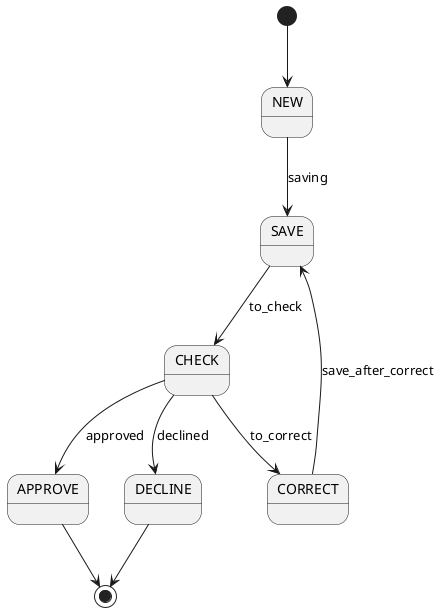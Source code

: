 lines (11 sloc)  298 Bytes

@startuml
[*] --> NEW

NEW --> SAVE : saving

SAVE --> CHECK : to_check

CHECK -->APPROVE : approved

CHECK --> DECLINE : declined

DECLINE --> [*]

CHECK --> CORRECT : to_correct

CORRECT --> SAVE : save_after_correct

APPROVE --> [*]

@enduml